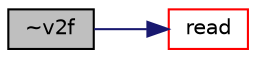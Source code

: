 digraph "~v2f"
{
  bgcolor="transparent";
  edge [fontname="Helvetica",fontsize="10",labelfontname="Helvetica",labelfontsize="10"];
  node [fontname="Helvetica",fontsize="10",shape=record];
  rankdir="LR";
  Node313 [label="~v2f",height=0.2,width=0.4,color="black", fillcolor="grey75", style="filled", fontcolor="black"];
  Node313 -> Node314 [color="midnightblue",fontsize="10",style="solid",fontname="Helvetica"];
  Node314 [label="read",height=0.2,width=0.4,color="red",URL="$a32381.html#af816873151ddb0126e98bb2f914d8ed5",tooltip="Read RASProperties dictionary. "];
}
